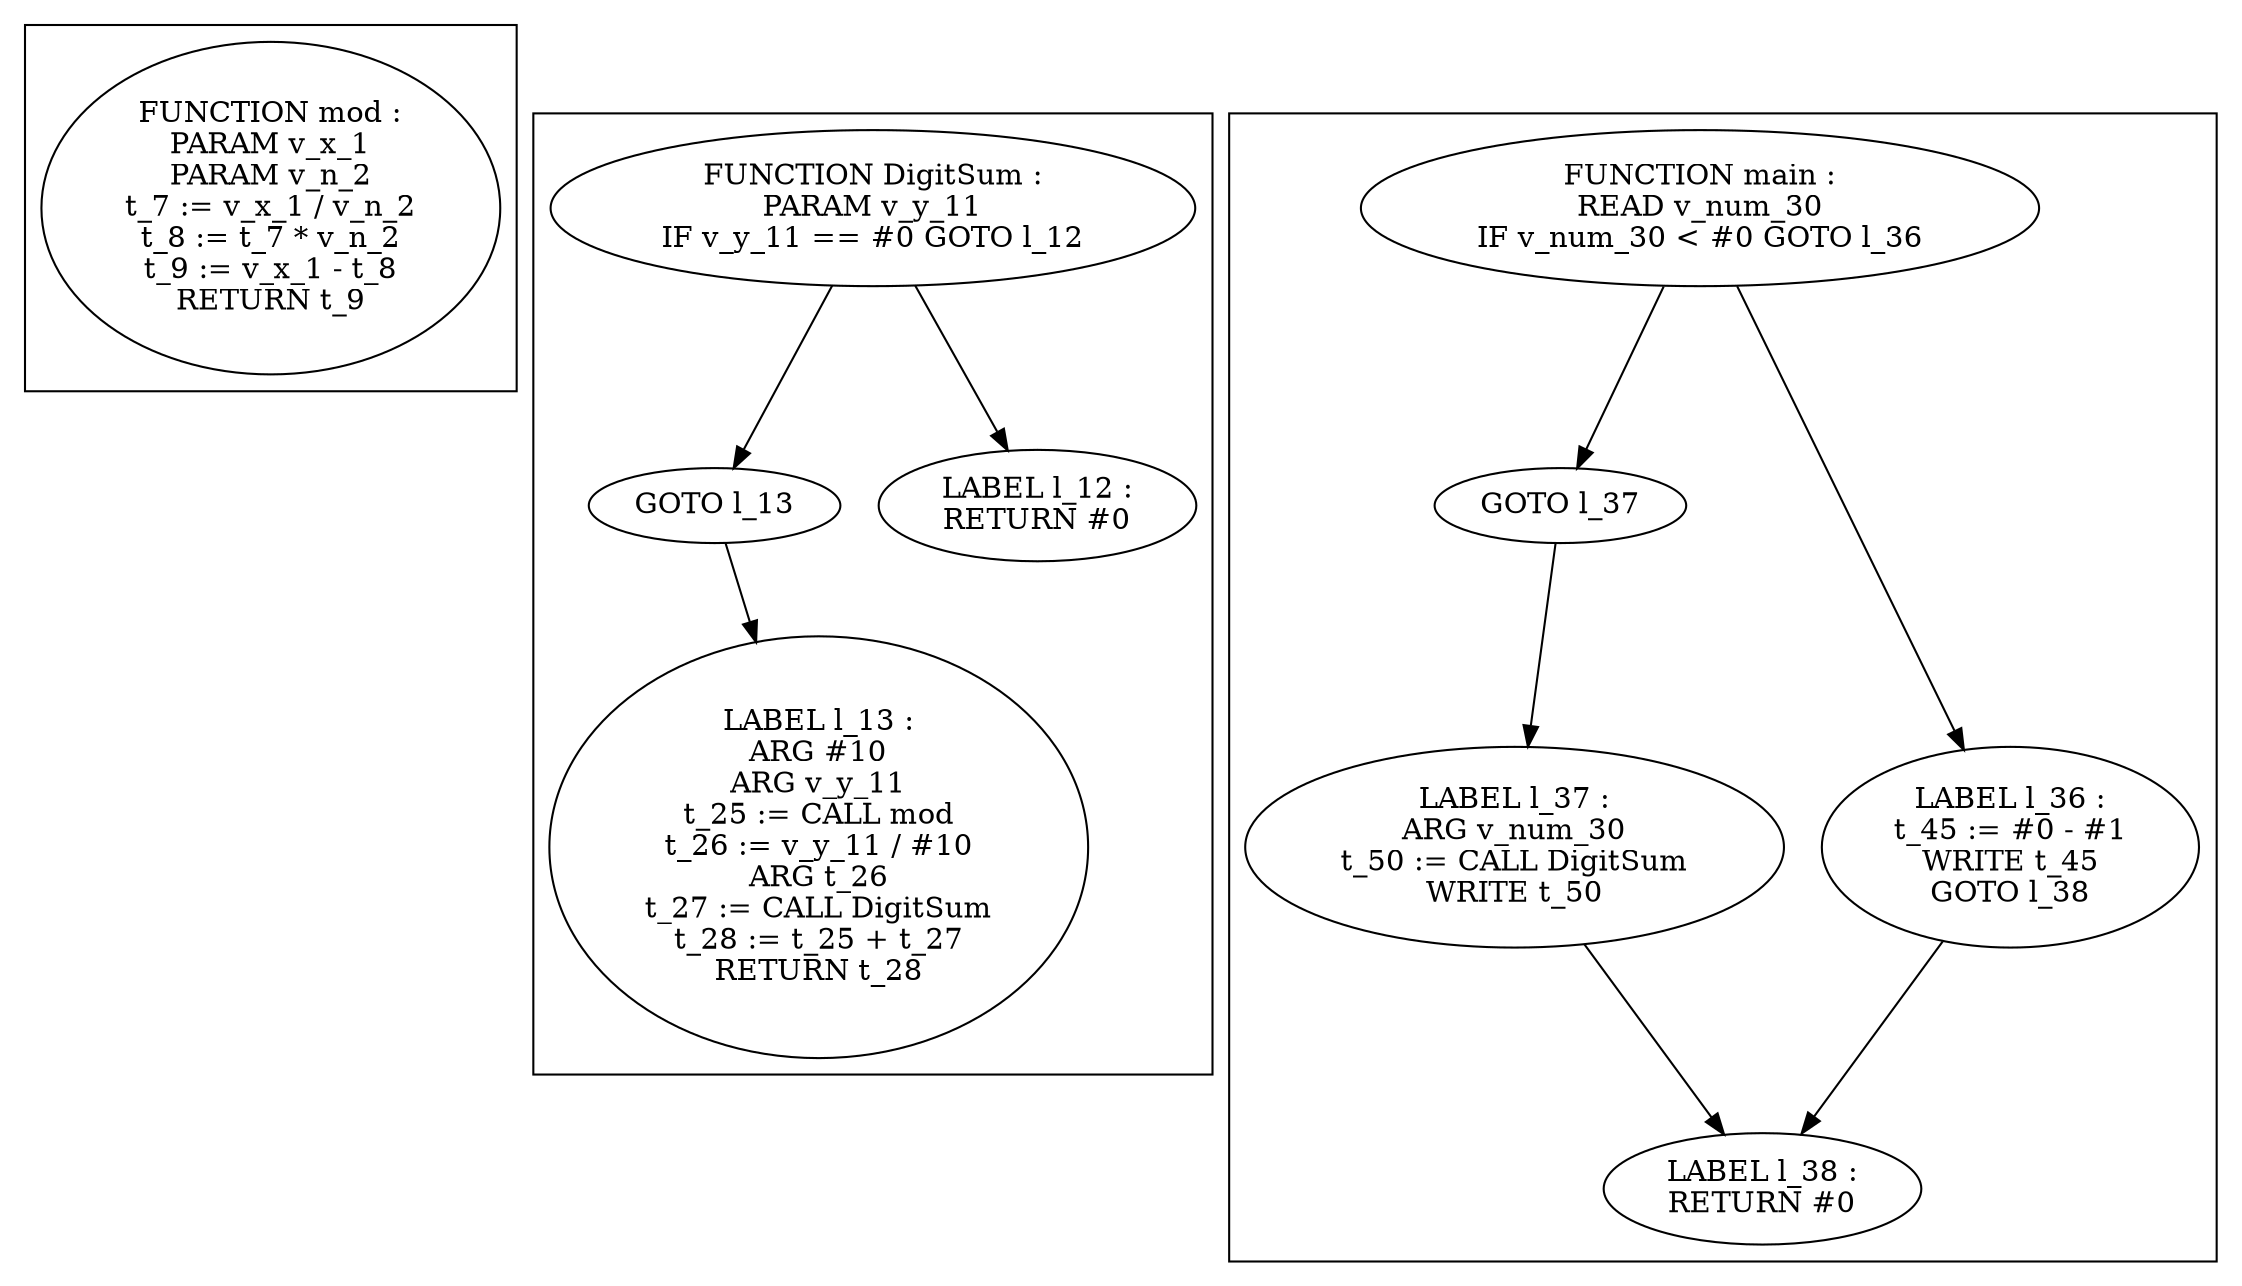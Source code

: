 digraph {subgraph cluster_0 {BLOCK_0 [label="FUNCTION mod :
PARAM v_x_1
PARAM v_n_2
t_7 := v_x_1 / v_n_2
t_8 := t_7 * v_n_2
t_9 := v_x_1 - t_8
RETURN t_9
"]
}subgraph cluster_1 {BLOCK_1 [label="FUNCTION DigitSum :
PARAM v_y_11
IF v_y_11 == #0 GOTO l_12
"]
BLOCK_2 [label="GOTO l_13
"]
BLOCK_3 [label="LABEL l_12 :
RETURN #0
"]
BLOCK_4 [label="LABEL l_13 :
ARG #10
ARG v_y_11
t_25 := CALL mod
t_26 := v_y_11 / #10
ARG t_26
t_27 := CALL DigitSum
t_28 := t_25 + t_27
RETURN t_28
"]
BLOCK_1 -> BLOCK_3;
BLOCK_1 -> BLOCK_2;
BLOCK_2 -> BLOCK_4;
}subgraph cluster_2 {BLOCK_5 [label="FUNCTION main :
READ v_num_30
IF v_num_30 < #0 GOTO l_36
"]
BLOCK_6 [label="GOTO l_37
"]
BLOCK_7 [label="LABEL l_36 :
t_45 := #0 - #1
WRITE t_45
GOTO l_38
"]
BLOCK_8 [label="LABEL l_37 :
ARG v_num_30
t_50 := CALL DigitSum
WRITE t_50
"]
BLOCK_9 [label="LABEL l_38 :
RETURN #0
"]
BLOCK_5 -> BLOCK_7;
BLOCK_5 -> BLOCK_6;
BLOCK_6 -> BLOCK_8;
BLOCK_7 -> BLOCK_9;
BLOCK_8 -> BLOCK_9;
}}